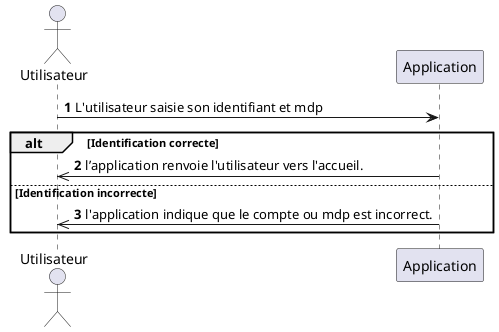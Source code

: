 @startuml
Autonumber
Actor Utilisateur As U
Participant Application As A
U -> A : L'utilisateur saisie son identifiant et mdp
Alt Identification correcte
A ->> U : l’application renvoie l'utilisateur vers l'accueil.
Else Identification incorrecte
A ->> U : l'application indique que le compte ou mdp est incorrect.
end
@enduml